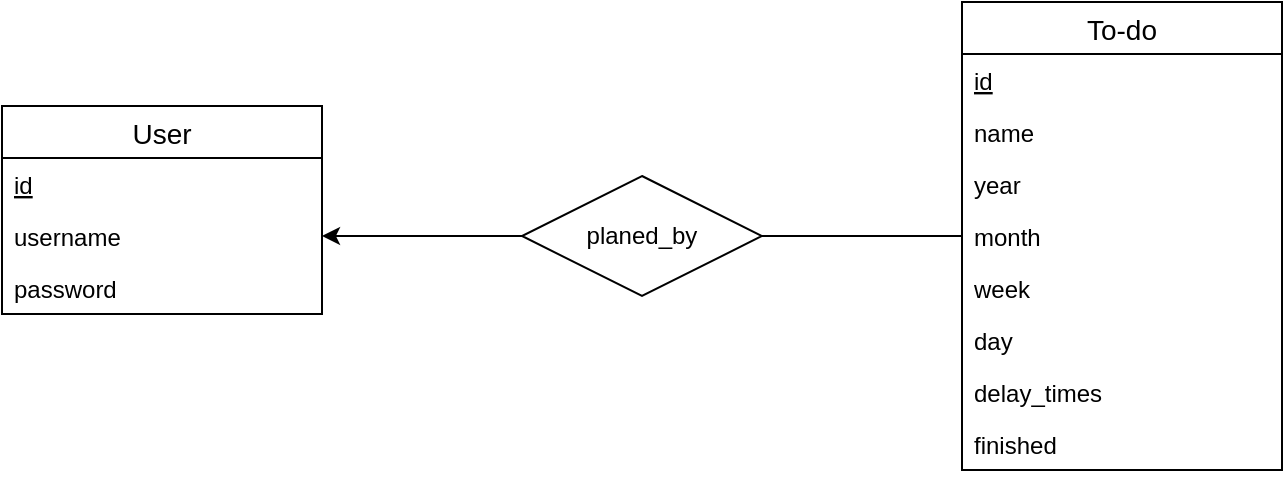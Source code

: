 <mxfile version="13.3.9" type="device" pages="2"><diagram id="nGAu8WhpCjQmJ-i6e4TZ" name="Page-1"><mxGraphModel dx="1426" dy="794" grid="1" gridSize="10" guides="1" tooltips="1" connect="1" arrows="1" fold="1" page="1" pageScale="1" pageWidth="850" pageHeight="1100" math="0" shadow="0"><root><mxCell id="0"/><mxCell id="1" parent="0"/><mxCell id="0Pe39jwPoqKa6O_8smsh-1" value="User" style="swimlane;fontStyle=0;childLayout=stackLayout;horizontal=1;startSize=26;horizontalStack=0;resizeParent=1;resizeParentMax=0;resizeLast=0;collapsible=1;marginBottom=0;align=center;fontSize=14;" parent="1" vertex="1"><mxGeometry x="40" y="200" width="160" height="104" as="geometry"/></mxCell><mxCell id="0Pe39jwPoqKa6O_8smsh-2" value="id" style="text;strokeColor=none;fillColor=none;spacingLeft=4;spacingRight=4;overflow=hidden;rotatable=0;points=[[0,0.5],[1,0.5]];portConstraint=eastwest;fontSize=12;fontStyle=4" parent="0Pe39jwPoqKa6O_8smsh-1" vertex="1"><mxGeometry y="26" width="160" height="26" as="geometry"/></mxCell><mxCell id="0Pe39jwPoqKa6O_8smsh-3" value="username" style="text;strokeColor=none;fillColor=none;spacingLeft=4;spacingRight=4;overflow=hidden;rotatable=0;points=[[0,0.5],[1,0.5]];portConstraint=eastwest;fontSize=12;" parent="0Pe39jwPoqKa6O_8smsh-1" vertex="1"><mxGeometry y="52" width="160" height="26" as="geometry"/></mxCell><mxCell id="0Pe39jwPoqKa6O_8smsh-4" value="password" style="text;strokeColor=none;fillColor=none;spacingLeft=4;spacingRight=4;overflow=hidden;rotatable=0;points=[[0,0.5],[1,0.5]];portConstraint=eastwest;fontSize=12;" parent="0Pe39jwPoqKa6O_8smsh-1" vertex="1"><mxGeometry y="78" width="160" height="26" as="geometry"/></mxCell><mxCell id="0Pe39jwPoqKa6O_8smsh-5" value="To-do" style="swimlane;fontStyle=0;childLayout=stackLayout;horizontal=1;startSize=26;horizontalStack=0;resizeParent=1;resizeParentMax=0;resizeLast=0;collapsible=1;marginBottom=0;align=center;fontSize=14;" parent="1" vertex="1"><mxGeometry x="520" y="148" width="160" height="234" as="geometry"/></mxCell><mxCell id="0Pe39jwPoqKa6O_8smsh-7" value="id" style="text;strokeColor=none;fillColor=none;spacingLeft=4;spacingRight=4;overflow=hidden;rotatable=0;points=[[0,0.5],[1,0.5]];portConstraint=eastwest;fontSize=12;fontStyle=4" parent="0Pe39jwPoqKa6O_8smsh-5" vertex="1"><mxGeometry y="26" width="160" height="26" as="geometry"/></mxCell><mxCell id="_5enDjicuWILzMzzm6zb-5" value="name" style="text;strokeColor=none;fillColor=none;spacingLeft=4;spacingRight=4;overflow=hidden;rotatable=0;points=[[0,0.5],[1,0.5]];portConstraint=eastwest;fontSize=12;fontStyle=0" vertex="1" parent="0Pe39jwPoqKa6O_8smsh-5"><mxGeometry y="52" width="160" height="26" as="geometry"/></mxCell><mxCell id="_5enDjicuWILzMzzm6zb-1" value="year" style="text;strokeColor=none;fillColor=none;spacingLeft=4;spacingRight=4;overflow=hidden;rotatable=0;points=[[0,0.5],[1,0.5]];portConstraint=eastwest;fontSize=12;fontStyle=0" vertex="1" parent="0Pe39jwPoqKa6O_8smsh-5"><mxGeometry y="78" width="160" height="26" as="geometry"/></mxCell><mxCell id="_5enDjicuWILzMzzm6zb-2" value="month" style="text;strokeColor=none;fillColor=none;spacingLeft=4;spacingRight=4;overflow=hidden;rotatable=0;points=[[0,0.5],[1,0.5]];portConstraint=eastwest;fontSize=12;fontStyle=0" vertex="1" parent="0Pe39jwPoqKa6O_8smsh-5"><mxGeometry y="104" width="160" height="26" as="geometry"/></mxCell><mxCell id="_5enDjicuWILzMzzm6zb-3" value="week" style="text;strokeColor=none;fillColor=none;spacingLeft=4;spacingRight=4;overflow=hidden;rotatable=0;points=[[0,0.5],[1,0.5]];portConstraint=eastwest;fontSize=12;fontStyle=0" vertex="1" parent="0Pe39jwPoqKa6O_8smsh-5"><mxGeometry y="130" width="160" height="26" as="geometry"/></mxCell><mxCell id="_5enDjicuWILzMzzm6zb-4" value="day" style="text;strokeColor=none;fillColor=none;spacingLeft=4;spacingRight=4;overflow=hidden;rotatable=0;points=[[0,0.5],[1,0.5]];portConstraint=eastwest;fontSize=12;fontStyle=0" vertex="1" parent="0Pe39jwPoqKa6O_8smsh-5"><mxGeometry y="156" width="160" height="26" as="geometry"/></mxCell><mxCell id="_5enDjicuWILzMzzm6zb-6" value="delay_times" style="text;strokeColor=none;fillColor=none;spacingLeft=4;spacingRight=4;overflow=hidden;rotatable=0;points=[[0,0.5],[1,0.5]];portConstraint=eastwest;fontSize=12;fontStyle=0" vertex="1" parent="0Pe39jwPoqKa6O_8smsh-5"><mxGeometry y="182" width="160" height="26" as="geometry"/></mxCell><mxCell id="_5enDjicuWILzMzzm6zb-7" value="finished" style="text;strokeColor=none;fillColor=none;spacingLeft=4;spacingRight=4;overflow=hidden;rotatable=0;points=[[0,0.5],[1,0.5]];portConstraint=eastwest;fontSize=12;fontStyle=0" vertex="1" parent="0Pe39jwPoqKa6O_8smsh-5"><mxGeometry y="208" width="160" height="26" as="geometry"/></mxCell><mxCell id="_5enDjicuWILzMzzm6zb-9" style="edgeStyle=orthogonalEdgeStyle;rounded=0;orthogonalLoop=1;jettySize=auto;html=1;entryX=1;entryY=0.5;entryDx=0;entryDy=0;" edge="1" parent="1" source="_5enDjicuWILzMzzm6zb-8" target="0Pe39jwPoqKa6O_8smsh-3"><mxGeometry relative="1" as="geometry"/></mxCell><mxCell id="_5enDjicuWILzMzzm6zb-8" value="planed_by" style="shape=rhombus;perimeter=rhombusPerimeter;whiteSpace=wrap;html=1;align=center;" vertex="1" parent="1"><mxGeometry x="300" y="235" width="120" height="60" as="geometry"/></mxCell><mxCell id="_5enDjicuWILzMzzm6zb-10" value="" style="endArrow=none;html=1;rounded=0;entryX=0;entryY=0.5;entryDx=0;entryDy=0;exitX=1;exitY=0.5;exitDx=0;exitDy=0;" edge="1" parent="1" source="_5enDjicuWILzMzzm6zb-8" target="_5enDjicuWILzMzzm6zb-2"><mxGeometry relative="1" as="geometry"><mxPoint x="340" y="410" as="sourcePoint"/><mxPoint x="500" y="410" as="targetPoint"/></mxGeometry></mxCell></root></mxGraphModel></diagram><diagram id="--3Ltu5OKaT_QI5CJrtM" name="Page-2"><mxGraphModel dx="1426" dy="794" grid="1" gridSize="10" guides="1" tooltips="1" connect="1" arrows="1" fold="1" page="1" pageScale="1" pageWidth="850" pageHeight="1100" math="0" shadow="0"><root><mxCell id="Wj4Vu3IPxGOSCfUIfw4K-0"/><mxCell id="Wj4Vu3IPxGOSCfUIfw4K-1" parent="Wj4Vu3IPxGOSCfUIfw4K-0"/><mxCell id="J0gYgKzucj6YMFA8Nq1u-10" style="edgeStyle=orthogonalEdgeStyle;rounded=0;orthogonalLoop=1;jettySize=auto;html=1;entryX=1;entryY=0.5;entryDx=0;entryDy=0;" edge="1" parent="Wj4Vu3IPxGOSCfUIfw4K-1" source="J0gYgKzucj6YMFA8Nq1u-9" target="A_PqW6jiLVVbbGzWC3-a-1"><mxGeometry relative="1" as="geometry"/></mxCell><mxCell id="A_PqW6jiLVVbbGzWC3-a-0" value="User" style="swimlane;fontStyle=0;childLayout=stackLayout;horizontal=1;startSize=26;horizontalStack=0;resizeParent=1;resizeParentMax=0;resizeLast=0;collapsible=1;marginBottom=0;align=center;fontSize=14;" parent="Wj4Vu3IPxGOSCfUIfw4K-1" vertex="1"><mxGeometry x="160" y="240" width="160" height="104" as="geometry"/></mxCell><mxCell id="A_PqW6jiLVVbbGzWC3-a-1" value="user_id" style="text;strokeColor=none;fillColor=none;spacingLeft=4;spacingRight=4;overflow=hidden;rotatable=0;points=[[0,0.5],[1,0.5]];portConstraint=eastwest;fontSize=12;fontStyle=4" parent="A_PqW6jiLVVbbGzWC3-a-0" vertex="1"><mxGeometry y="26" width="160" height="26" as="geometry"/></mxCell><mxCell id="A_PqW6jiLVVbbGzWC3-a-2" value="username" style="text;strokeColor=none;fillColor=none;spacingLeft=4;spacingRight=4;overflow=hidden;rotatable=0;points=[[0,0.5],[1,0.5]];portConstraint=eastwest;fontSize=12;" parent="A_PqW6jiLVVbbGzWC3-a-0" vertex="1"><mxGeometry y="52" width="160" height="26" as="geometry"/></mxCell><mxCell id="A_PqW6jiLVVbbGzWC3-a-3" value="password" style="text;strokeColor=none;fillColor=none;spacingLeft=4;spacingRight=4;overflow=hidden;rotatable=0;points=[[0,0.5],[1,0.5]];portConstraint=eastwest;fontSize=12;" parent="A_PqW6jiLVVbbGzWC3-a-0" vertex="1"><mxGeometry y="78" width="160" height="26" as="geometry"/></mxCell><mxCell id="J0gYgKzucj6YMFA8Nq1u-0" value="To-do" style="swimlane;fontStyle=0;childLayout=stackLayout;horizontal=1;startSize=26;horizontalStack=0;resizeParent=1;resizeParentMax=0;resizeLast=0;collapsible=1;marginBottom=0;align=center;fontSize=14;" vertex="1" parent="Wj4Vu3IPxGOSCfUIfw4K-1"><mxGeometry x="440" y="240" width="160" height="260" as="geometry"/></mxCell><mxCell id="J0gYgKzucj6YMFA8Nq1u-1" value="id" style="text;strokeColor=none;fillColor=none;spacingLeft=4;spacingRight=4;overflow=hidden;rotatable=0;points=[[0,0.5],[1,0.5]];portConstraint=eastwest;fontSize=12;fontStyle=4" vertex="1" parent="J0gYgKzucj6YMFA8Nq1u-0"><mxGeometry y="26" width="160" height="26" as="geometry"/></mxCell><mxCell id="J0gYgKzucj6YMFA8Nq1u-9" value="user_id" style="text;strokeColor=none;fillColor=none;spacingLeft=4;spacingRight=4;overflow=hidden;rotatable=0;points=[[0,0.5],[1,0.5]];portConstraint=eastwest;fontSize=12;fontStyle=4" vertex="1" parent="J0gYgKzucj6YMFA8Nq1u-0"><mxGeometry y="52" width="160" height="26" as="geometry"/></mxCell><mxCell id="J0gYgKzucj6YMFA8Nq1u-2" value="name" style="text;strokeColor=none;fillColor=none;spacingLeft=4;spacingRight=4;overflow=hidden;rotatable=0;points=[[0,0.5],[1,0.5]];portConstraint=eastwest;fontSize=12;fontStyle=0" vertex="1" parent="J0gYgKzucj6YMFA8Nq1u-0"><mxGeometry y="78" width="160" height="26" as="geometry"/></mxCell><mxCell id="J0gYgKzucj6YMFA8Nq1u-3" value="year" style="text;strokeColor=none;fillColor=none;spacingLeft=4;spacingRight=4;overflow=hidden;rotatable=0;points=[[0,0.5],[1,0.5]];portConstraint=eastwest;fontSize=12;fontStyle=0" vertex="1" parent="J0gYgKzucj6YMFA8Nq1u-0"><mxGeometry y="104" width="160" height="26" as="geometry"/></mxCell><mxCell id="J0gYgKzucj6YMFA8Nq1u-4" value="month" style="text;strokeColor=none;fillColor=none;spacingLeft=4;spacingRight=4;overflow=hidden;rotatable=0;points=[[0,0.5],[1,0.5]];portConstraint=eastwest;fontSize=12;fontStyle=0" vertex="1" parent="J0gYgKzucj6YMFA8Nq1u-0"><mxGeometry y="130" width="160" height="26" as="geometry"/></mxCell><mxCell id="J0gYgKzucj6YMFA8Nq1u-5" value="week" style="text;strokeColor=none;fillColor=none;spacingLeft=4;spacingRight=4;overflow=hidden;rotatable=0;points=[[0,0.5],[1,0.5]];portConstraint=eastwest;fontSize=12;fontStyle=0" vertex="1" parent="J0gYgKzucj6YMFA8Nq1u-0"><mxGeometry y="156" width="160" height="26" as="geometry"/></mxCell><mxCell id="J0gYgKzucj6YMFA8Nq1u-6" value="day" style="text;strokeColor=none;fillColor=none;spacingLeft=4;spacingRight=4;overflow=hidden;rotatable=0;points=[[0,0.5],[1,0.5]];portConstraint=eastwest;fontSize=12;fontStyle=0" vertex="1" parent="J0gYgKzucj6YMFA8Nq1u-0"><mxGeometry y="182" width="160" height="26" as="geometry"/></mxCell><mxCell id="J0gYgKzucj6YMFA8Nq1u-7" value="delay_times" style="text;strokeColor=none;fillColor=none;spacingLeft=4;spacingRight=4;overflow=hidden;rotatable=0;points=[[0,0.5],[1,0.5]];portConstraint=eastwest;fontSize=12;fontStyle=0" vertex="1" parent="J0gYgKzucj6YMFA8Nq1u-0"><mxGeometry y="208" width="160" height="26" as="geometry"/></mxCell><mxCell id="J0gYgKzucj6YMFA8Nq1u-8" value="finished" style="text;strokeColor=none;fillColor=none;spacingLeft=4;spacingRight=4;overflow=hidden;rotatable=0;points=[[0,0.5],[1,0.5]];portConstraint=eastwest;fontSize=12;fontStyle=0" vertex="1" parent="J0gYgKzucj6YMFA8Nq1u-0"><mxGeometry y="234" width="160" height="26" as="geometry"/></mxCell></root></mxGraphModel></diagram></mxfile>